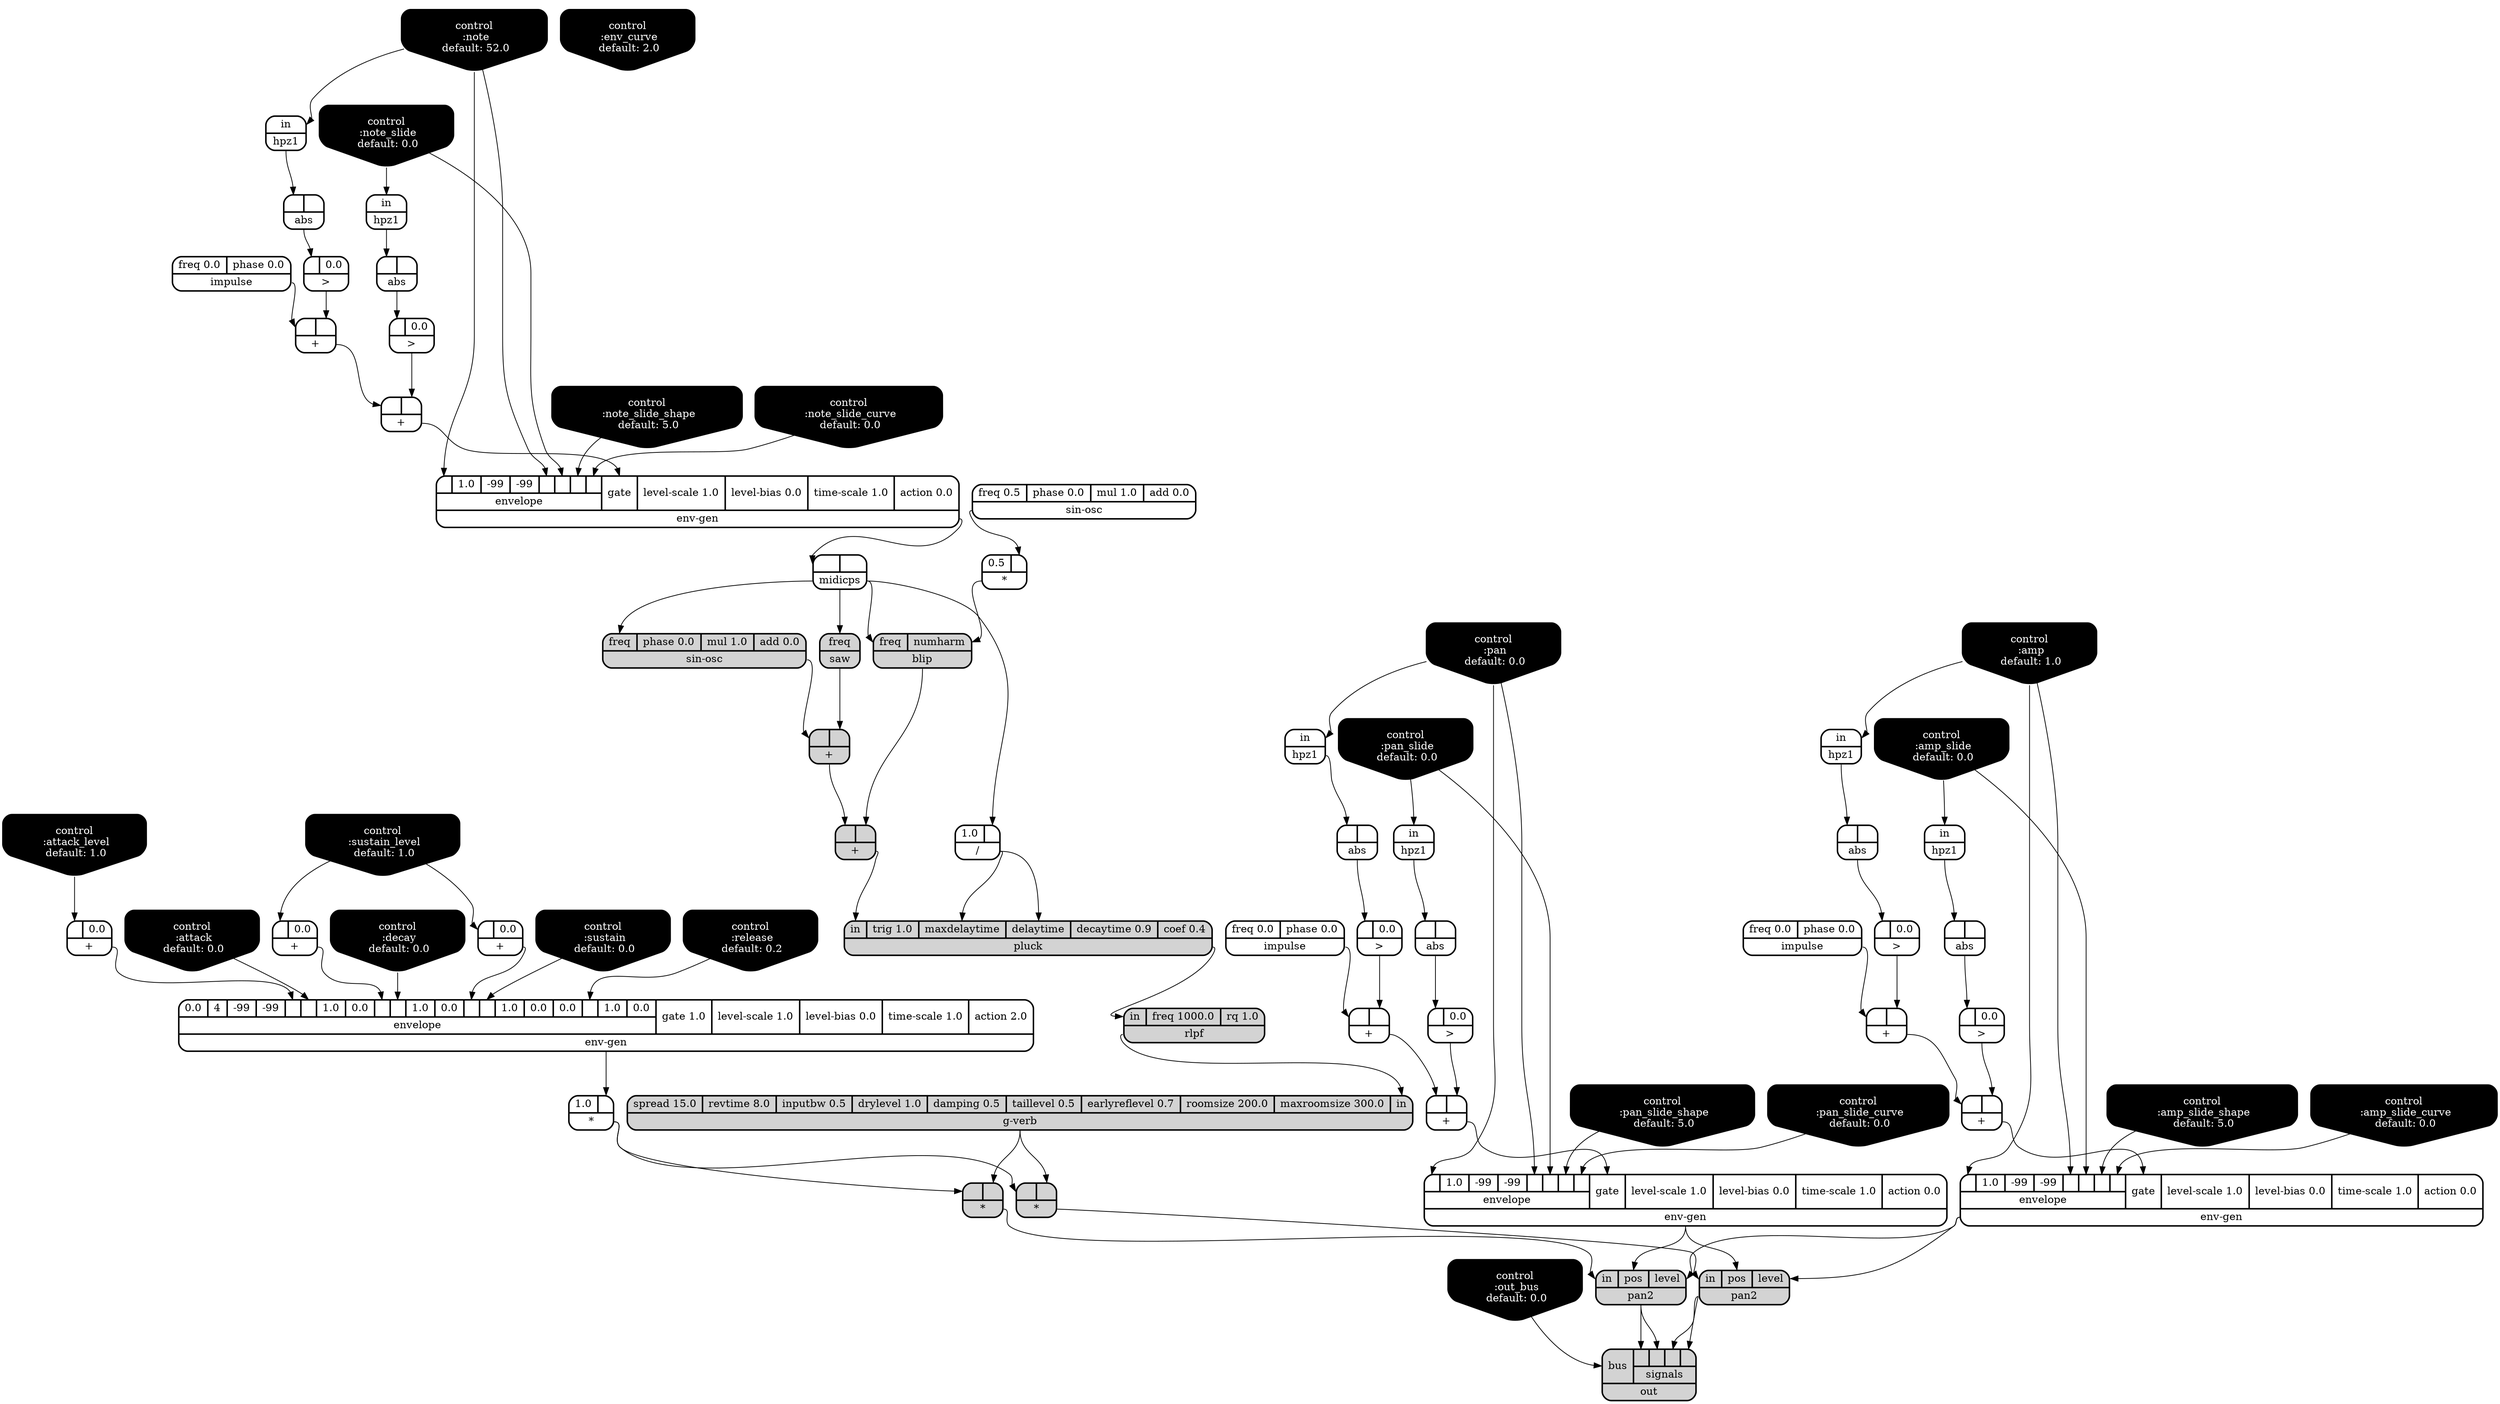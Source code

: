 digraph synthdef {
37 [label = "{{ <a> 0.5|<b> } |<__UG_NAME__>* }" style="bold, rounded" shape=record rankdir=LR];
43 [label = "{{ <a> 1.0|<b> } |<__UG_NAME__>* }" style="bold, rounded" shape=record rankdir=LR];
52 [label = "{{ <a> |<b> } |<__UG_NAME__>* }" style="filled, bold, rounded"  shape=record rankdir=LR];
69 [label = "{{ <a> |<b> } |<__UG_NAME__>* }" style="filled, bold, rounded"  shape=record rankdir=LR];
24 [label = "{{ <a> |<b> } |<__UG_NAME__>+ }" style="bold, rounded" shape=record rankdir=LR];
29 [label = "{{ <a> |<b> } |<__UG_NAME__>+ }" style="bold, rounded" shape=record rankdir=LR];
33 [label = "{{ <a> |<b> } |<__UG_NAME__>+ }" style="bold, rounded" shape=record rankdir=LR];
39 [label = "{{ <a> |<b> 0.0} |<__UG_NAME__>+ }" style="bold, rounded" shape=record rankdir=LR];
40 [label = "{{ <a> |<b> 0.0} |<__UG_NAME__>+ }" style="bold, rounded" shape=record rankdir=LR];
41 [label = "{{ <a> |<b> 0.0} |<__UG_NAME__>+ }" style="bold, rounded" shape=record rankdir=LR];
46 [label = "{{ <a> |<b> } |<__UG_NAME__>+ }" style="filled, bold, rounded"  shape=record rankdir=LR];
47 [label = "{{ <a> |<b> } |<__UG_NAME__>+ }" style="filled, bold, rounded"  shape=record rankdir=LR];
57 [label = "{{ <a> |<b> } |<__UG_NAME__>+ }" style="bold, rounded" shape=record rankdir=LR];
61 [label = "{{ <a> |<b> } |<__UG_NAME__>+ }" style="bold, rounded" shape=record rankdir=LR];
66 [label = "{{ <a> |<b> } |<__UG_NAME__>+ }" style="bold, rounded" shape=record rankdir=LR];
48 [label = "{{ <a> 1.0|<b> } |<__UG_NAME__>/ }" style="bold, rounded" shape=record rankdir=LR];
23 [label = "{{ <a> |<b> 0.0} |<__UG_NAME__>\> }" style="bold, rounded" shape=record rankdir=LR];
28 [label = "{{ <a> |<b> 0.0} |<__UG_NAME__>\> }" style="bold, rounded" shape=record rankdir=LR];
32 [label = "{{ <a> |<b> 0.0} |<__UG_NAME__>\> }" style="bold, rounded" shape=record rankdir=LR];
56 [label = "{{ <a> |<b> 0.0} |<__UG_NAME__>\> }" style="bold, rounded" shape=record rankdir=LR];
60 [label = "{{ <a> |<b> 0.0} |<__UG_NAME__>\> }" style="bold, rounded" shape=record rankdir=LR];
65 [label = "{{ <a> |<b> 0.0} |<__UG_NAME__>\> }" style="bold, rounded" shape=record rankdir=LR];
22 [label = "{{ <a> |<b> } |<__UG_NAME__>abs }" style="bold, rounded" shape=record rankdir=LR];
27 [label = "{{ <a> |<b> } |<__UG_NAME__>abs }" style="bold, rounded" shape=record rankdir=LR];
31 [label = "{{ <a> |<b> } |<__UG_NAME__>abs }" style="bold, rounded" shape=record rankdir=LR];
55 [label = "{{ <a> |<b> } |<__UG_NAME__>abs }" style="bold, rounded" shape=record rankdir=LR];
59 [label = "{{ <a> |<b> } |<__UG_NAME__>abs }" style="bold, rounded" shape=record rankdir=LR];
64 [label = "{{ <a> |<b> } |<__UG_NAME__>abs }" style="bold, rounded" shape=record rankdir=LR];
38 [label = "{{ <freq> freq|<numharm> numharm} |<__UG_NAME__>blip }" style="filled, bold, rounded"  shape=record rankdir=LR];
0 [label = "control
 :note
 default: 52.0" shape=invhouse style="rounded, filled, bold" fillcolor=black fontcolor=white ]; 
1 [label = "control
 :note_slide
 default: 0.0" shape=invhouse style="rounded, filled, bold" fillcolor=black fontcolor=white ]; 
2 [label = "control
 :note_slide_shape
 default: 5.0" shape=invhouse style="rounded, filled, bold" fillcolor=black fontcolor=white ]; 
3 [label = "control
 :note_slide_curve
 default: 0.0" shape=invhouse style="rounded, filled, bold" fillcolor=black fontcolor=white ]; 
4 [label = "control
 :amp
 default: 1.0" shape=invhouse style="rounded, filled, bold" fillcolor=black fontcolor=white ]; 
5 [label = "control
 :amp_slide
 default: 0.0" shape=invhouse style="rounded, filled, bold" fillcolor=black fontcolor=white ]; 
6 [label = "control
 :amp_slide_shape
 default: 5.0" shape=invhouse style="rounded, filled, bold" fillcolor=black fontcolor=white ]; 
7 [label = "control
 :amp_slide_curve
 default: 0.0" shape=invhouse style="rounded, filled, bold" fillcolor=black fontcolor=white ]; 
8 [label = "control
 :pan
 default: 0.0" shape=invhouse style="rounded, filled, bold" fillcolor=black fontcolor=white ]; 
9 [label = "control
 :pan_slide
 default: 0.0" shape=invhouse style="rounded, filled, bold" fillcolor=black fontcolor=white ]; 
10 [label = "control
 :pan_slide_shape
 default: 5.0" shape=invhouse style="rounded, filled, bold" fillcolor=black fontcolor=white ]; 
11 [label = "control
 :pan_slide_curve
 default: 0.0" shape=invhouse style="rounded, filled, bold" fillcolor=black fontcolor=white ]; 
12 [label = "control
 :attack
 default: 0.0" shape=invhouse style="rounded, filled, bold" fillcolor=black fontcolor=white ]; 
13 [label = "control
 :decay
 default: 0.0" shape=invhouse style="rounded, filled, bold" fillcolor=black fontcolor=white ]; 
14 [label = "control
 :sustain
 default: 0.0" shape=invhouse style="rounded, filled, bold" fillcolor=black fontcolor=white ]; 
15 [label = "control
 :release
 default: 0.2" shape=invhouse style="rounded, filled, bold" fillcolor=black fontcolor=white ]; 
16 [label = "control
 :attack_level
 default: 1.0" shape=invhouse style="rounded, filled, bold" fillcolor=black fontcolor=white ]; 
17 [label = "control
 :sustain_level
 default: 1.0" shape=invhouse style="rounded, filled, bold" fillcolor=black fontcolor=white ]; 
18 [label = "control
 :env_curve
 default: 2.0" shape=invhouse style="rounded, filled, bold" fillcolor=black fontcolor=white ]; 
19 [label = "control
 :out_bus
 default: 0.0" shape=invhouse style="rounded, filled, bold" fillcolor=black fontcolor=white ]; 
34 [label = "{{ {{<envelope___control___0>|1.0|-99|-99|<envelope___control___4>|<envelope___control___5>|<envelope___control___6>|<envelope___control___7>}|envelope}|<gate> gate|<level____scale> level-scale 1.0|<level____bias> level-bias 0.0|<time____scale> time-scale 1.0|<action> action 0.0} |<__UG_NAME__>env-gen }" style="bold, rounded" shape=record rankdir=LR];
42 [label = "{{ {{0.0|4|-99|-99|<envelope___binary____op____u____gen___4>|<envelope___control___5>|1.0|0.0|<envelope___binary____op____u____gen___8>|<envelope___control___9>|1.0|0.0|<envelope___binary____op____u____gen___12>|<envelope___control___13>|1.0|0.0|0.0|<envelope___control___17>|1.0|0.0}|envelope}|<gate> gate 1.0|<level____scale> level-scale 1.0|<level____bias> level-bias 0.0|<time____scale> time-scale 1.0|<action> action 2.0} |<__UG_NAME__>env-gen }" style="bold, rounded" shape=record rankdir=LR];
62 [label = "{{ {{<envelope___control___0>|1.0|-99|-99|<envelope___control___4>|<envelope___control___5>|<envelope___control___6>|<envelope___control___7>}|envelope}|<gate> gate|<level____scale> level-scale 1.0|<level____bias> level-bias 0.0|<time____scale> time-scale 1.0|<action> action 0.0} |<__UG_NAME__>env-gen }" style="bold, rounded" shape=record rankdir=LR];
67 [label = "{{ {{<envelope___control___0>|1.0|-99|-99|<envelope___control___4>|<envelope___control___5>|<envelope___control___6>|<envelope___control___7>}|envelope}|<gate> gate|<level____scale> level-scale 1.0|<level____bias> level-bias 0.0|<time____scale> time-scale 1.0|<action> action 0.0} |<__UG_NAME__>env-gen }" style="bold, rounded" shape=record rankdir=LR];
51 [label = "{{ <spread> spread 15.0|<revtime> revtime 8.0|<inputbw> inputbw 0.5|<drylevel> drylevel 1.0|<damping> damping 0.5|<taillevel> taillevel 0.5|<earlyreflevel> earlyreflevel 0.7|<roomsize> roomsize 200.0|<maxroomsize> maxroomsize 300.0|<in> in} |<__UG_NAME__>g-verb }" style="filled, bold, rounded"  shape=record rankdir=LR];
21 [label = "{{ <in> in} |<__UG_NAME__>hpz1 }" style="bold, rounded" shape=record rankdir=LR];
26 [label = "{{ <in> in} |<__UG_NAME__>hpz1 }" style="bold, rounded" shape=record rankdir=LR];
30 [label = "{{ <in> in} |<__UG_NAME__>hpz1 }" style="bold, rounded" shape=record rankdir=LR];
54 [label = "{{ <in> in} |<__UG_NAME__>hpz1 }" style="bold, rounded" shape=record rankdir=LR];
58 [label = "{{ <in> in} |<__UG_NAME__>hpz1 }" style="bold, rounded" shape=record rankdir=LR];
63 [label = "{{ <in> in} |<__UG_NAME__>hpz1 }" style="bold, rounded" shape=record rankdir=LR];
20 [label = "{{ <freq> freq 0.0|<phase> phase 0.0} |<__UG_NAME__>impulse }" style="bold, rounded" shape=record rankdir=LR];
25 [label = "{{ <freq> freq 0.0|<phase> phase 0.0} |<__UG_NAME__>impulse }" style="bold, rounded" shape=record rankdir=LR];
53 [label = "{{ <freq> freq 0.0|<phase> phase 0.0} |<__UG_NAME__>impulse }" style="bold, rounded" shape=record rankdir=LR];
35 [label = "{{ <a> |<b> } |<__UG_NAME__>midicps }" style="bold, rounded" shape=record rankdir=LR];
71 [label = "{{ <bus> bus|{{<signals___pan2___0>|<signals___pan2___1>|<signals___pan2___2>|<signals___pan2___3>}|signals}} |<__UG_NAME__>out }" style="filled, bold, rounded"  shape=record rankdir=LR];
68 [label = "{{ <in> in|<pos> pos|<level> level} |<__UG_NAME__>pan2 }" style="filled, bold, rounded"  shape=record rankdir=LR];
70 [label = "{{ <in> in|<pos> pos|<level> level} |<__UG_NAME__>pan2 }" style="filled, bold, rounded"  shape=record rankdir=LR];
49 [label = "{{ <in> in|<trig> trig 1.0|<maxdelaytime> maxdelaytime|<delaytime> delaytime|<decaytime> decaytime 0.9|<coef> coef 0.4} |<__UG_NAME__>pluck }" style="filled, bold, rounded"  shape=record rankdir=LR];
50 [label = "{{ <in> in|<freq> freq 1000.0|<rq> rq 1.0} |<__UG_NAME__>rlpf }" style="filled, bold, rounded"  shape=record rankdir=LR];
45 [label = "{{ <freq> freq} |<__UG_NAME__>saw }" style="filled, bold, rounded"  shape=record rankdir=LR];
36 [label = "{{ <freq> freq 0.5|<phase> phase 0.0|<mul> mul 1.0|<add> add 0.0} |<__UG_NAME__>sin-osc }" style="bold, rounded" shape=record rankdir=LR];
44 [label = "{{ <freq> freq|<phase> phase 0.0|<mul> mul 1.0|<add> add 0.0} |<__UG_NAME__>sin-osc }" style="filled, bold, rounded"  shape=record rankdir=LR];

36:__UG_NAME__ -> 37:b ;
42:__UG_NAME__ -> 43:b ;
51:__UG_NAME__ -> 52:b ;
43:__UG_NAME__ -> 52:a ;
51:__UG_NAME__ -> 69:b ;
43:__UG_NAME__ -> 69:a ;
23:__UG_NAME__ -> 24:b ;
20:__UG_NAME__ -> 24:a ;
28:__UG_NAME__ -> 29:b ;
25:__UG_NAME__ -> 29:a ;
32:__UG_NAME__ -> 33:b ;
29:__UG_NAME__ -> 33:a ;
16:__UG_NAME__ -> 39:a ;
17:__UG_NAME__ -> 40:a ;
17:__UG_NAME__ -> 41:a ;
45:__UG_NAME__ -> 46:b ;
44:__UG_NAME__ -> 46:a ;
38:__UG_NAME__ -> 47:b ;
46:__UG_NAME__ -> 47:a ;
56:__UG_NAME__ -> 57:b ;
53:__UG_NAME__ -> 57:a ;
60:__UG_NAME__ -> 61:b ;
57:__UG_NAME__ -> 61:a ;
65:__UG_NAME__ -> 66:b ;
24:__UG_NAME__ -> 66:a ;
35:__UG_NAME__ -> 48:b ;
22:__UG_NAME__ -> 23:a ;
27:__UG_NAME__ -> 28:a ;
31:__UG_NAME__ -> 32:a ;
55:__UG_NAME__ -> 56:a ;
59:__UG_NAME__ -> 60:a ;
64:__UG_NAME__ -> 65:a ;
21:__UG_NAME__ -> 22:a ;
26:__UG_NAME__ -> 27:a ;
30:__UG_NAME__ -> 31:a ;
54:__UG_NAME__ -> 55:a ;
58:__UG_NAME__ -> 59:a ;
63:__UG_NAME__ -> 64:a ;
37:__UG_NAME__ -> 38:numharm ;
35:__UG_NAME__ -> 38:freq ;
33:__UG_NAME__ -> 34:gate ;
0:__UG_NAME__ -> 34:envelope___control___0 ;
0:__UG_NAME__ -> 34:envelope___control___4 ;
1:__UG_NAME__ -> 34:envelope___control___5 ;
2:__UG_NAME__ -> 34:envelope___control___6 ;
3:__UG_NAME__ -> 34:envelope___control___7 ;
39:__UG_NAME__ -> 42:envelope___binary____op____u____gen___4 ;
12:__UG_NAME__ -> 42:envelope___control___5 ;
40:__UG_NAME__ -> 42:envelope___binary____op____u____gen___8 ;
13:__UG_NAME__ -> 42:envelope___control___9 ;
41:__UG_NAME__ -> 42:envelope___binary____op____u____gen___12 ;
14:__UG_NAME__ -> 42:envelope___control___13 ;
15:__UG_NAME__ -> 42:envelope___control___17 ;
61:__UG_NAME__ -> 62:gate ;
8:__UG_NAME__ -> 62:envelope___control___0 ;
8:__UG_NAME__ -> 62:envelope___control___4 ;
9:__UG_NAME__ -> 62:envelope___control___5 ;
10:__UG_NAME__ -> 62:envelope___control___6 ;
11:__UG_NAME__ -> 62:envelope___control___7 ;
66:__UG_NAME__ -> 67:gate ;
4:__UG_NAME__ -> 67:envelope___control___0 ;
4:__UG_NAME__ -> 67:envelope___control___4 ;
5:__UG_NAME__ -> 67:envelope___control___5 ;
6:__UG_NAME__ -> 67:envelope___control___6 ;
7:__UG_NAME__ -> 67:envelope___control___7 ;
50:__UG_NAME__ -> 51:in ;
4:__UG_NAME__ -> 21:in ;
0:__UG_NAME__ -> 26:in ;
1:__UG_NAME__ -> 30:in ;
8:__UG_NAME__ -> 54:in ;
9:__UG_NAME__ -> 58:in ;
5:__UG_NAME__ -> 63:in ;
34:__UG_NAME__ -> 35:a ;
68:__UG_NAME__ -> 71:signals___pan2___0 ;
68:__UG_NAME__ -> 71:signals___pan2___1 ;
70:__UG_NAME__ -> 71:signals___pan2___2 ;
70:__UG_NAME__ -> 71:signals___pan2___3 ;
19:__UG_NAME__ -> 71:bus ;
67:__UG_NAME__ -> 68:level ;
62:__UG_NAME__ -> 68:pos ;
52:__UG_NAME__ -> 68:in ;
67:__UG_NAME__ -> 70:level ;
62:__UG_NAME__ -> 70:pos ;
69:__UG_NAME__ -> 70:in ;
48:__UG_NAME__ -> 49:delaytime ;
48:__UG_NAME__ -> 49:maxdelaytime ;
47:__UG_NAME__ -> 49:in ;
49:__UG_NAME__ -> 50:in ;
35:__UG_NAME__ -> 45:freq ;
35:__UG_NAME__ -> 44:freq ;

}